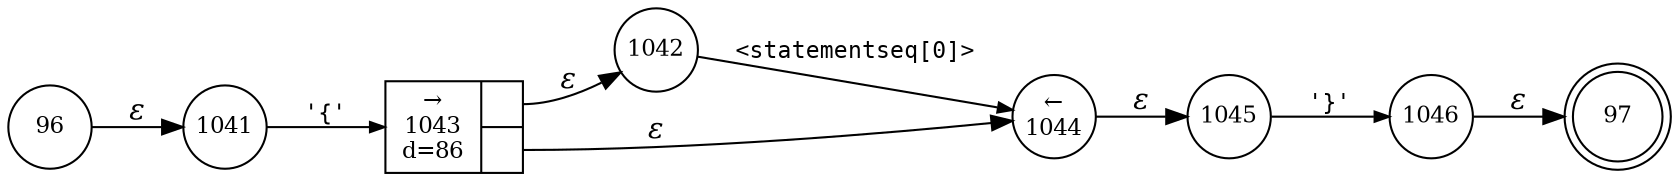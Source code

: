 digraph ATN {
rankdir=LR;
s97[fontsize=11, label="97", shape=doublecircle, fixedsize=true, width=.6];
s96[fontsize=11,label="96", shape=circle, fixedsize=true, width=.55, peripheries=1];
s1041[fontsize=11,label="1041", shape=circle, fixedsize=true, width=.55, peripheries=1];
s1042[fontsize=11,label="1042", shape=circle, fixedsize=true, width=.55, peripheries=1];
s1043[fontsize=11,label="{&rarr;\n1043\nd=86|{<p0>|<p1>}}", shape=record, fixedsize=false, peripheries=1];
s1044[fontsize=11,label="&larr;\n1044", shape=circle, fixedsize=true, width=.55, peripheries=1];
s1045[fontsize=11,label="1045", shape=circle, fixedsize=true, width=.55, peripheries=1];
s1046[fontsize=11,label="1046", shape=circle, fixedsize=true, width=.55, peripheries=1];
s96 -> s1041 [fontname="Times-Italic", label="&epsilon;"];
s1041 -> s1043 [fontsize=11, fontname="Courier", arrowsize=.7, label = "'{'", arrowhead = normal];
s1043:p0 -> s1042 [fontname="Times-Italic", label="&epsilon;"];
s1043:p1 -> s1044 [fontname="Times-Italic", label="&epsilon;"];
s1042 -> s1044 [fontsize=11, fontname="Courier", arrowsize=.7, label = "<statementseq[0]>", arrowhead = normal];
s1044 -> s1045 [fontname="Times-Italic", label="&epsilon;"];
s1045 -> s1046 [fontsize=11, fontname="Courier", arrowsize=.7, label = "'}'", arrowhead = normal];
s1046 -> s97 [fontname="Times-Italic", label="&epsilon;"];
}